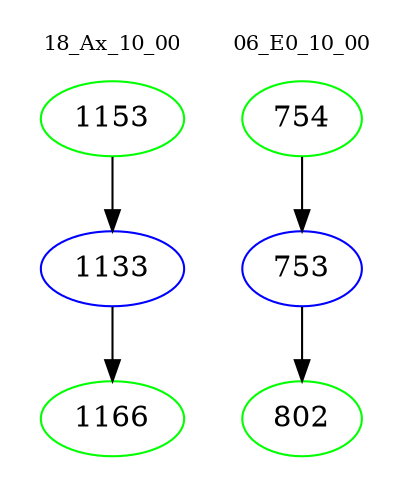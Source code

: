 digraph{
subgraph cluster_0 {
color = white
label = "18_Ax_10_00";
fontsize=10;
T0_1153 [label="1153", color="green"]
T0_1153 -> T0_1133 [color="black"]
T0_1133 [label="1133", color="blue"]
T0_1133 -> T0_1166 [color="black"]
T0_1166 [label="1166", color="green"]
}
subgraph cluster_1 {
color = white
label = "06_E0_10_00";
fontsize=10;
T1_754 [label="754", color="green"]
T1_754 -> T1_753 [color="black"]
T1_753 [label="753", color="blue"]
T1_753 -> T1_802 [color="black"]
T1_802 [label="802", color="green"]
}
}
